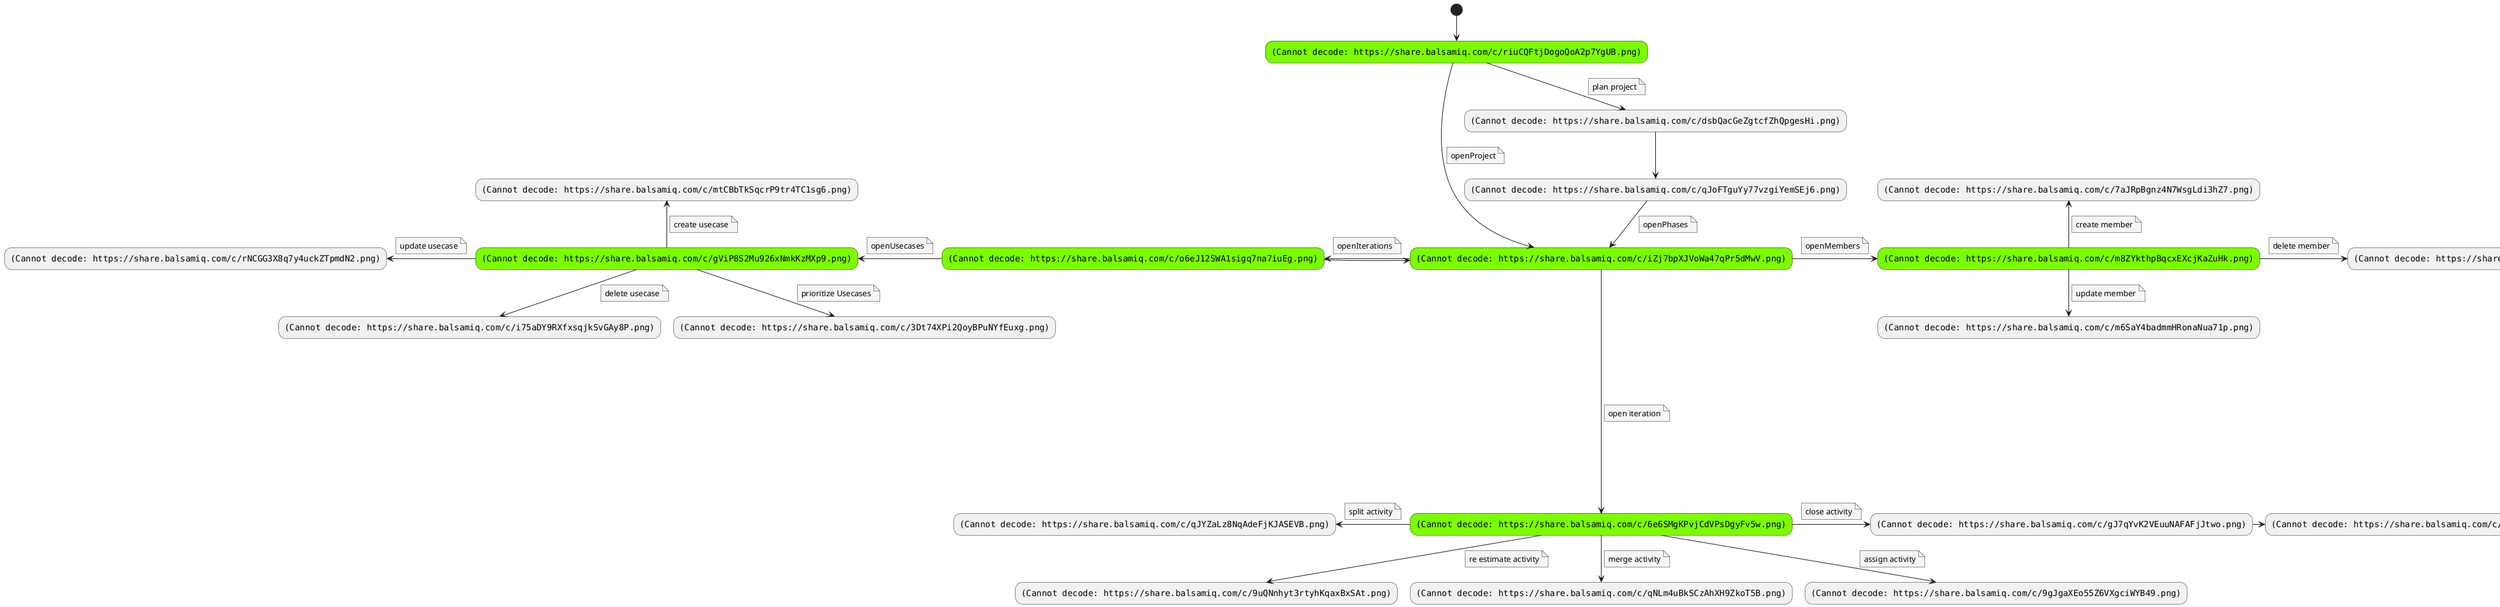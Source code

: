 @startuml


skinparam {
    NoteBackgroundColor #whiteSmoke
    StateBackgroundColor #green
}

(*) -down-> "<img:https://share.balsamiq.com/c/riuCQFtjDogoQoA2p7YgUB.png>" as initProject #LawnGreen

initProject -down-> "<img:https://share.balsamiq.com/c/dsbQacGeZgtcfZhQpgesHi.png>" as planProject
    note on link
        plan project
    end note

planProject -down-> "<img:https://share.balsamiq.com/c/qJoFTguYy77vzgiYemSEj6.png>" as planProjectTwo

planProjectTwo -down-> "<img:https://share.balsamiq.com/c/iZj7bpXJVoWa47qPr5dMwV.png>" as projectManagementPhases #LawnGreen
note on link
    openPhases
end note

projectManagementPhases -left-> "<img:https://share.balsamiq.com/c/o6eJ12SWA1sigq7na7iuEg.png>" as projectManagementIterations #LawnGreen
note on link
    openIterations
end note

projectManagementIterations -right-> projectManagementPhases

initProject -down--> projectManagementPhases
note on link
    openProject
end note

projectManagementPhases --------right-------> "<img:https://share.balsamiq.com/c/m8ZYkthpBqcxEXcjKaZuHk.png>" as memberManagement #LawnGreen
    note on link
        openMembers
    end note

memberManagement -up-> "<img:https://share.balsamiq.com/c/7aJRpBgnz4N7WsgLdi3hZ7.png>" as createMemberUI
note on link
    create member
end note

memberManagement -right-> "<img:https://share.balsamiq.com/c/btEKp7cr1fhW4R21ZW5xnc.png>" as deleteMemberUI
note on link
    delete member
end note

memberManagement --> "<img:https://share.balsamiq.com/c/m6SaY4badmmHRonaNua71p.png>" as updateMemberUI
note on link
    update member
end note

projectManagementIterations -----------left----------> "<img:https://share.balsamiq.com/c/gViP8S2Mu926xNmkKzMXp9.png>" as usacasesManagement #LawnGreen
note on link
    openUsecases
end note

usacasesManagement -up-> "<img:https://share.balsamiq.com/c/mtCBbTkSqcrP9tr4TC1sg6.png>" as createUsecase
note on link
    create usecase
end note

usacasesManagement --> "<img:https://share.balsamiq.com/c/i75aDY9RXfxsqjkSvGAy8P.png>" as deleteUsecase
note on link
    delete usecase
end note

usacasesManagement -left-> "<img:https://share.balsamiq.com/c/rNCGG3X8q7y4uckZTpmdN2.png>" as updateUsecase
note on link
    update usecase
end note

usacasesManagement --> "<img:https://share.balsamiq.com/c/3Dt74XPi2QoyBPuNYfEuxg.png>" as  prioritizeUseCases
note on link
 prioritize Usecases
end note

projectManagementPhases -down-------> "<img:https://share.balsamiq.com/c/6e6SMgKPvjCdVPsDgyFv5w.png>" as iterationManagement #LawnGreen
note on link
    open iteration
end note

iterationManagement -left-> "<img:https://share.balsamiq.com/c/qJYZaLz8NqAdeFjKJASEVB.png>" as splitActivity
note on link
    split activity
end note

iterationManagement -down-> "<img:https://share.balsamiq.com/c/9uQNnhyt3rtyhKqaxBxSAt.png>" as reestimaeteActivity
note on link
    re estimate activity
end note

iterationManagement -down-> "<img:https://share.balsamiq.com/c/qNLm4uBkSCzAhXH9ZkoT5B.png>" as mergeActivity
note on link
    merge activity
end note

iterationManagement -down-> "<img:https://share.balsamiq.com/c/9gJgaXEo55Z6VXgciWYB49.png>" as assignActivity
note on link
    assign activity
end note


iterationManagement -right-> "<img:https://share.balsamiq.com/c/gJ7qYvK2VEuuNAFAFjJtwo.png>" as closeActivity
note on link
    close activity
end note


closeActivity -right-> "<img:https://share.balsamiq.com/c/nPUu3xKwZ4epXSKbip5RYs.png>" as closeActivity3

@enduml


